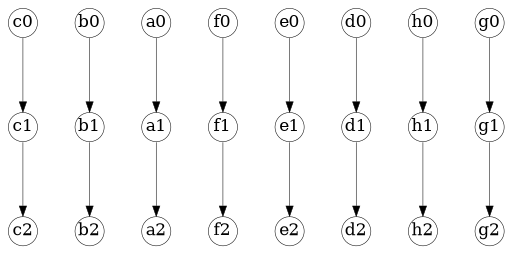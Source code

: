 digraph g {
 
// ratio=fill
 splines=spline
// overlap=scale
// penwidth=0.1

node [shape=circle,
      #fixedsize=true,
      width=0.2,
      fixedsize=true
      #color="black", 
      #fillcolor="#eeeeee",
      #style="filled,solid",
      fontsize=8

      ,penwidth=0.25
      ]

edge [#arrowhead="empty",
      arrowsize=0.5
      ,      penwidth=0.25
]

c1 [pos="-160,120!"]
c2 [pos="-120,120!"]
b0 [pos="-80,120!"]
b1 [pos="-40,120!"]
b2 [pos="0,120!"]
a0 [pos="40,120!"]
a1 [pos="80,120!"]
a2 [pos="120,120!"]

f2 [pos="-160,90!"]
e0 [pos="-120,90!"]
e1 [pos="-80,90!"]
e2 [pos="-40,90!"]
d0 [pos="0,90!"]
d1 [pos="40,90!"]
d2 [pos="80,90!"]
c0 [pos="120,90!"]

h0 [pos="-160,60!"]
h1 [pos="-120,60!"]
h2 [pos="-80,60!"]
g0 [pos="-40,60!"]
g1 [pos="0,60!"]
g2 [pos="40,60!"]
f0 [pos="80,60!"]
f1 [pos="120,60!"]

a0->a1->a2
b0->b1->b2
c0->c1->c2
d0->d1->d2
e0->e1->e2
f0->f1->f2
g0->g1->g2
h0->h1->h2

}
